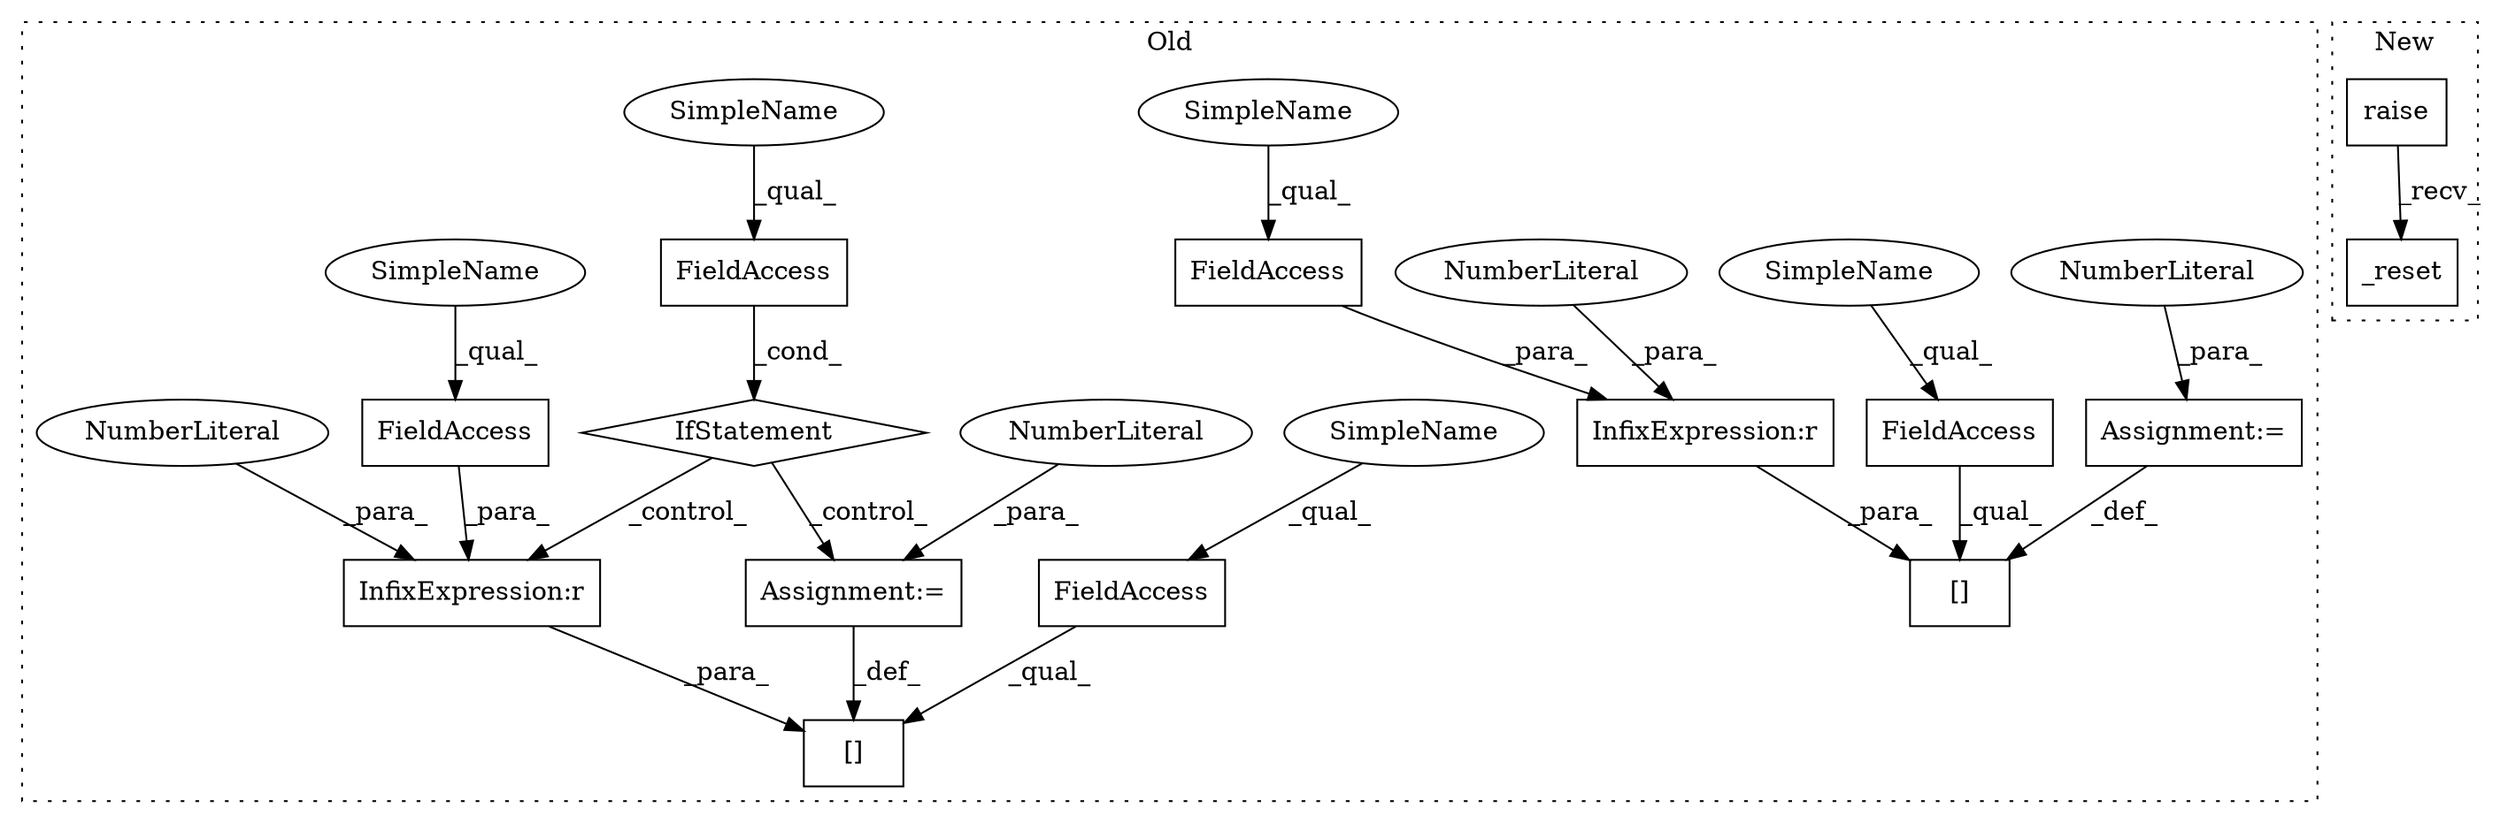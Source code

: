 digraph G {
subgraph cluster0 {
1 [label="IfStatement" a="25" s="4578,4593" l="4,2" shape="diamond"];
3 [label="FieldAccess" a="22" s="4582" l="11" shape="box"];
4 [label="Assignment:=" a="7" s="4624" l="1" shape="box"];
6 [label="FieldAccess" a="22" s="4453" l="6" shape="box"];
7 [label="FieldAccess" a="22" s="4461" l="6" shape="box"];
8 [label="FieldAccess" a="22" s="4603" l="6" shape="box"];
9 [label="[]" a="2" s="4453,4473" l="7,1" shape="box"];
10 [label="InfixExpression:r" a="27" s="4467" l="4" shape="box"];
11 [label="NumberLiteral" a="34" s="4471" l="1" shape="ellipse"];
12 [label="Assignment:=" a="7" s="4474" l="1" shape="box"];
13 [label="NumberLiteral" a="34" s="4475" l="1" shape="ellipse"];
14 [label="InfixExpression:r" a="27" s="4617" l="4" shape="box"];
15 [label="NumberLiteral" a="34" s="4625" l="1" shape="ellipse"];
16 [label="NumberLiteral" a="34" s="4621" l="1" shape="ellipse"];
17 [label="[]" a="2" s="4603,4623" l="7,1" shape="box"];
18 [label="FieldAccess" a="22" s="4611" l="6" shape="box"];
19 [label="SimpleName" a="42" s="4453" l="4" shape="ellipse"];
20 [label="SimpleName" a="42" s="4611" l="4" shape="ellipse"];
21 [label="SimpleName" a="42" s="4603" l="4" shape="ellipse"];
22 [label="SimpleName" a="42" s="4461" l="4" shape="ellipse"];
23 [label="SimpleName" a="42" s="4582" l="4" shape="ellipse"];
label = "Old";
style="dotted";
}
subgraph cluster1 {
2 [label="_reset" a="32" s="3286" l="8" shape="box"];
5 [label="raise" a="32" s="3278" l="7" shape="box"];
label = "New";
style="dotted";
}
1 -> 14 [label="_control_"];
1 -> 4 [label="_control_"];
3 -> 1 [label="_cond_"];
4 -> 17 [label="_def_"];
5 -> 2 [label="_recv_"];
6 -> 9 [label="_qual_"];
7 -> 10 [label="_para_"];
8 -> 17 [label="_qual_"];
10 -> 9 [label="_para_"];
11 -> 10 [label="_para_"];
12 -> 9 [label="_def_"];
13 -> 12 [label="_para_"];
14 -> 17 [label="_para_"];
15 -> 4 [label="_para_"];
16 -> 14 [label="_para_"];
18 -> 14 [label="_para_"];
19 -> 6 [label="_qual_"];
20 -> 18 [label="_qual_"];
21 -> 8 [label="_qual_"];
22 -> 7 [label="_qual_"];
23 -> 3 [label="_qual_"];
}